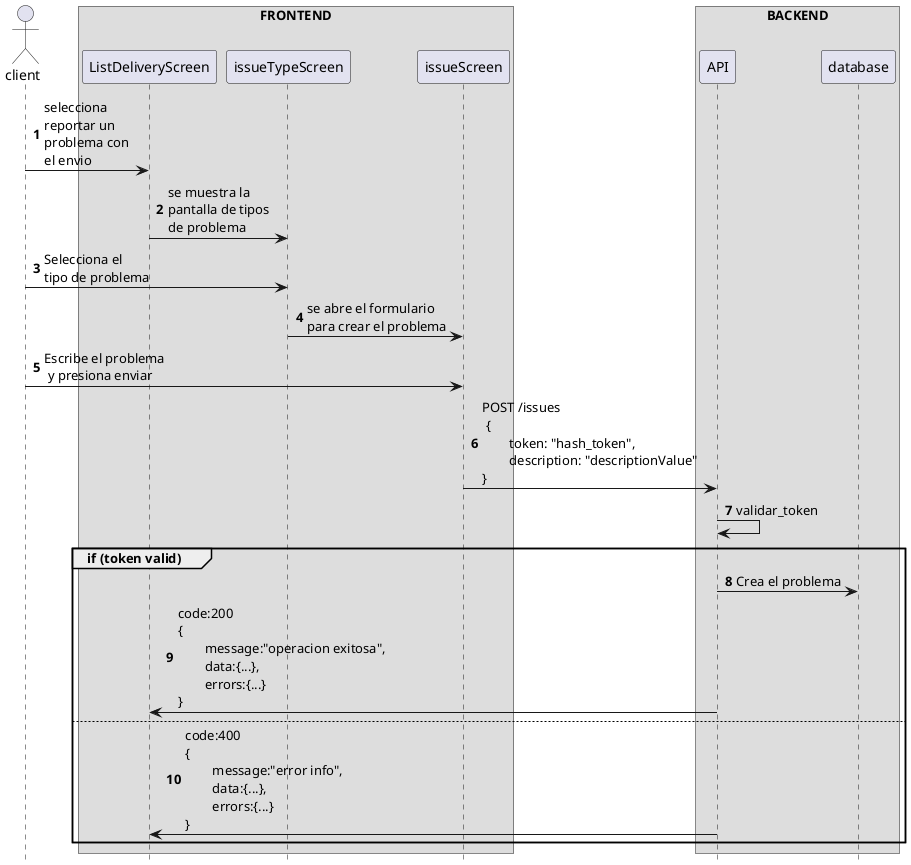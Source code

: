 @startuml
hide footbox
autonumber

actor client

box "FRONTEND"
participant ListDeliveryScreen
participant issueTypeScreen
participant issueScreen
end box

box "BACKEND"
participant API
participant database
end box


client -> ListDeliveryScreen: selecciona \nreportar un\nproblema con \nel envio
ListDeliveryScreen -> issueTypeScreen: se muestra la \npantalla de tipos\nde problema
client -> issueTypeScreen: Selecciona el \ntipo de problema
issueTypeScreen-> issueScreen: se abre el formulario \npara crear el problema

client -> issueScreen: Escribe el problema\n y presiona enviar
issueScreen-> API: POST /issues\n { \n\ttoken: "hash_token", \n\tdescription: "descriptionValue" \n}
API->API: validar_token

group if (token valid)
API -> database: Crea el problema
API -> ListDeliveryScreen:code:200\n{\n\tmessage:"operacion exitosa", \n\tdata:{...},\n\terrors:{...}\n}

else
  API -> ListDeliveryScreen: code:400\n{\n\tmessage:"error info", \n\tdata:{...},\n\terrors:{...}\n}
end

@enduml
